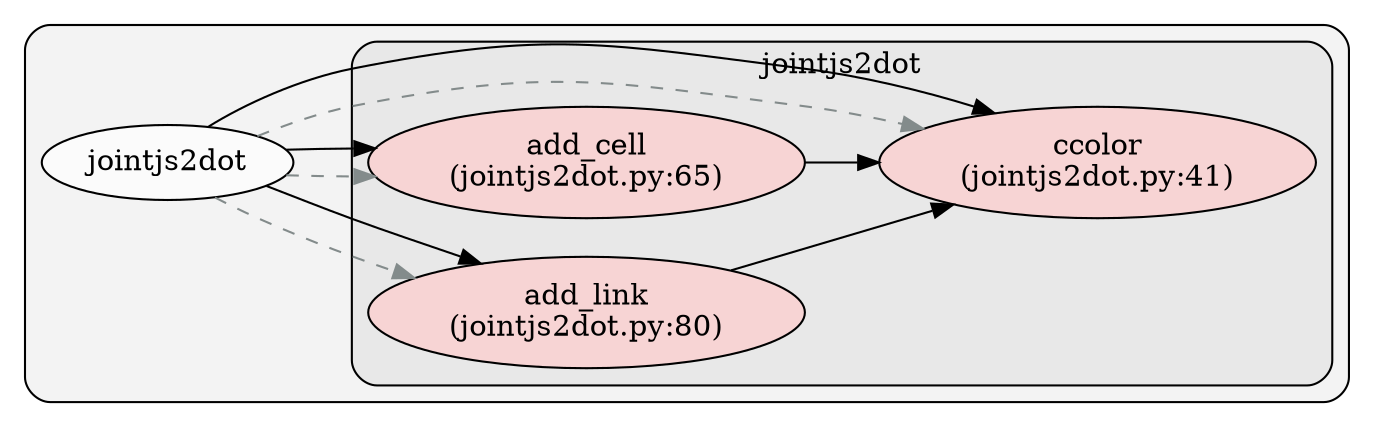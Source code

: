 digraph G {
    graph [rankdir=LR, clusterrank="local"];
    subgraph cluster_G {

        graph [style="filled,rounded",fillcolor="#80808018", label=""];
        jointjs2dot [label="jointjs2dot", style="filled", fillcolor="#ffffffb2", fontcolor="#000000", group="0"];
        subgraph cluster_jointjs2dot {

            graph [style="filled,rounded",fillcolor="#80808018", label="jointjs2dot"];
            jointjs2dot__add_cell [label="add_cell\n(jointjs2dot.py:65)", style="filled", fillcolor="#feccccb2", fontcolor="#000000", group="0"];
        }
        subgraph cluster_jointjs2dot {

            graph [style="filled,rounded",fillcolor="#80808018", label="jointjs2dot"];
            jointjs2dot__add_link [label="add_link\n(jointjs2dot.py:80)", style="filled", fillcolor="#feccccb2", fontcolor="#000000", group="0"];
        }
        subgraph cluster_jointjs2dot {

            graph [style="filled,rounded",fillcolor="#80808018", label="jointjs2dot"];
            jointjs2dot__ccolor [label="ccolor\n(jointjs2dot.py:41)", style="filled", fillcolor="#feccccb2", fontcolor="#000000", group="0"];
        }
    }
        jointjs2dot -> jointjs2dot__add_link [style="dashed", color="#838b8b"];
        jointjs2dot -> jointjs2dot__ccolor [style="dashed", color="#838b8b"];
        jointjs2dot -> jointjs2dot__add_cell [style="dashed", color="#838b8b"];
        jointjs2dot -> jointjs2dot__add_cell [style="solid", color="#000000"];
        jointjs2dot -> jointjs2dot__add_link [style="solid", color="#000000"];
        jointjs2dot -> jointjs2dot__ccolor [style="solid", color="#000000"];
        jointjs2dot__add_cell -> jointjs2dot__ccolor [style="solid", color="#000000"];
        jointjs2dot__add_link -> jointjs2dot__ccolor [style="solid", color="#000000"];
    }
